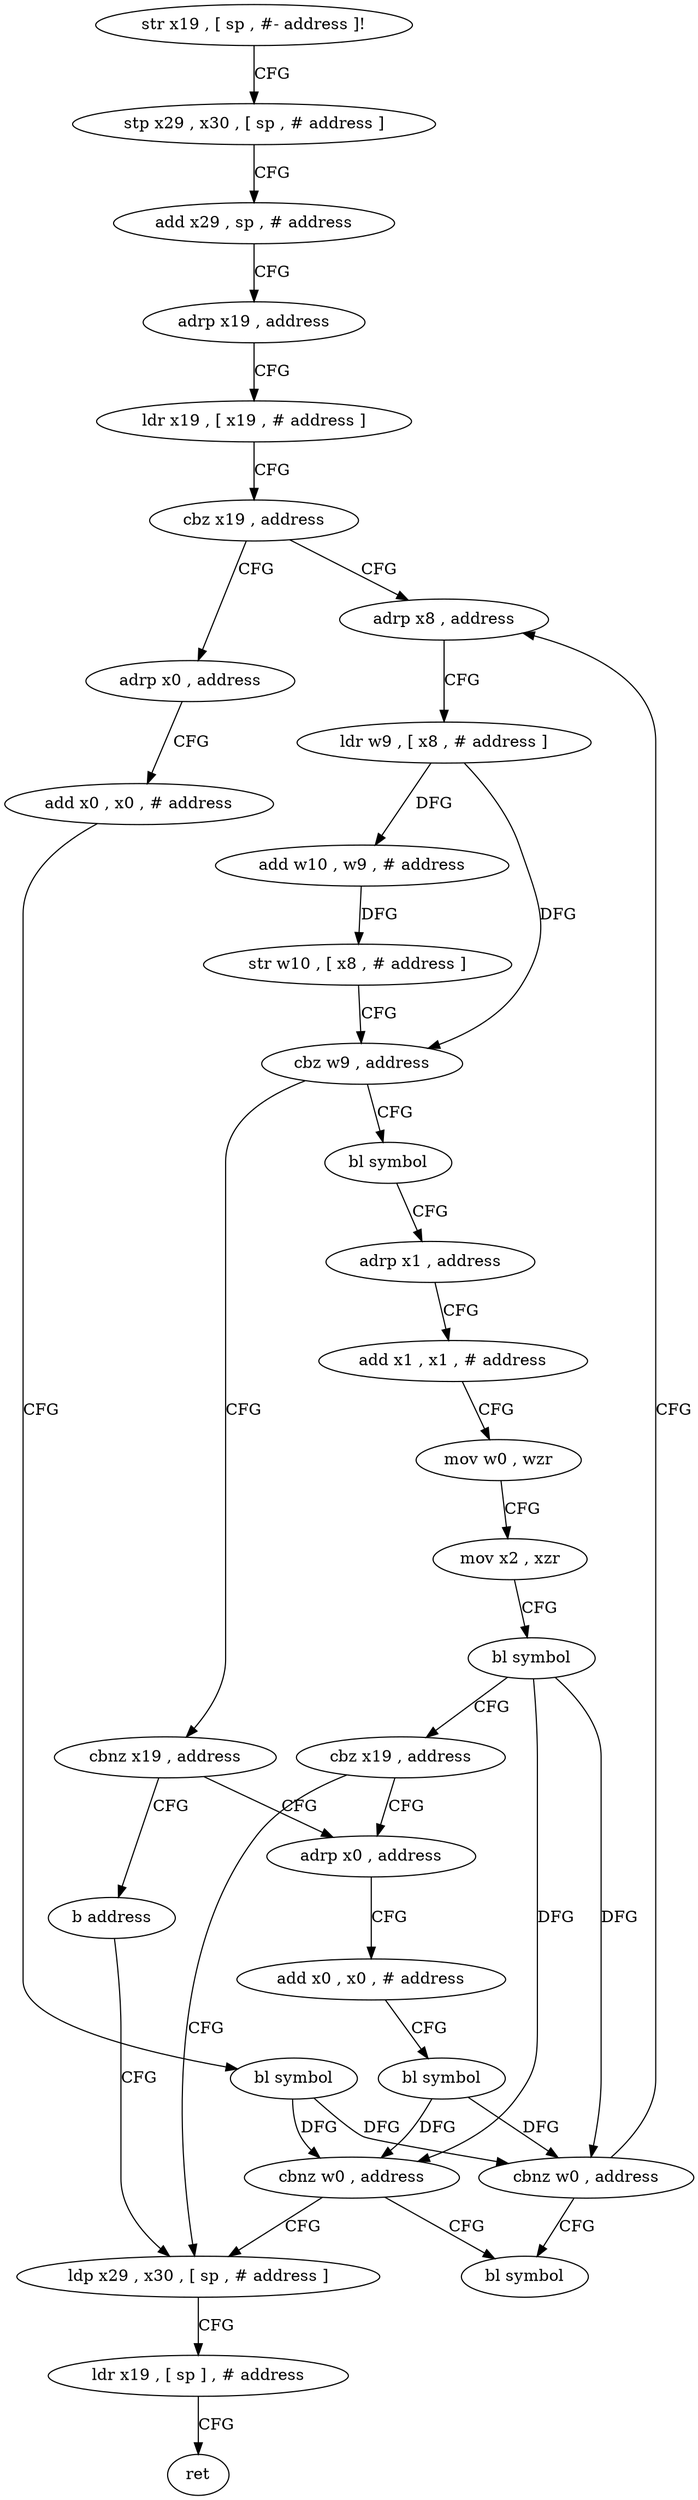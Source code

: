 digraph "func" {
"151640" [label = "str x19 , [ sp , #- address ]!" ]
"151644" [label = "stp x29 , x30 , [ sp , # address ]" ]
"151648" [label = "add x29 , sp , # address" ]
"151652" [label = "adrp x19 , address" ]
"151656" [label = "ldr x19 , [ x19 , # address ]" ]
"151660" [label = "cbz x19 , address" ]
"151680" [label = "adrp x8 , address" ]
"151664" [label = "adrp x0 , address" ]
"151684" [label = "ldr w9 , [ x8 , # address ]" ]
"151688" [label = "add w10 , w9 , # address" ]
"151692" [label = "str w10 , [ x8 , # address ]" ]
"151696" [label = "cbz w9 , address" ]
"151708" [label = "bl symbol" ]
"151700" [label = "cbnz x19 , address" ]
"151668" [label = "add x0 , x0 , # address" ]
"151672" [label = "bl symbol" ]
"151676" [label = "cbnz w0 , address" ]
"151764" [label = "bl symbol" ]
"151712" [label = "adrp x1 , address" ]
"151716" [label = "add x1 , x1 , # address" ]
"151720" [label = "mov w0 , wzr" ]
"151724" [label = "mov x2 , xzr" ]
"151728" [label = "bl symbol" ]
"151732" [label = "cbz x19 , address" ]
"151752" [label = "ldp x29 , x30 , [ sp , # address ]" ]
"151736" [label = "adrp x0 , address" ]
"151704" [label = "b address" ]
"151756" [label = "ldr x19 , [ sp ] , # address" ]
"151760" [label = "ret" ]
"151740" [label = "add x0 , x0 , # address" ]
"151744" [label = "bl symbol" ]
"151748" [label = "cbnz w0 , address" ]
"151640" -> "151644" [ label = "CFG" ]
"151644" -> "151648" [ label = "CFG" ]
"151648" -> "151652" [ label = "CFG" ]
"151652" -> "151656" [ label = "CFG" ]
"151656" -> "151660" [ label = "CFG" ]
"151660" -> "151680" [ label = "CFG" ]
"151660" -> "151664" [ label = "CFG" ]
"151680" -> "151684" [ label = "CFG" ]
"151664" -> "151668" [ label = "CFG" ]
"151684" -> "151688" [ label = "DFG" ]
"151684" -> "151696" [ label = "DFG" ]
"151688" -> "151692" [ label = "DFG" ]
"151692" -> "151696" [ label = "CFG" ]
"151696" -> "151708" [ label = "CFG" ]
"151696" -> "151700" [ label = "CFG" ]
"151708" -> "151712" [ label = "CFG" ]
"151700" -> "151736" [ label = "CFG" ]
"151700" -> "151704" [ label = "CFG" ]
"151668" -> "151672" [ label = "CFG" ]
"151672" -> "151676" [ label = "DFG" ]
"151672" -> "151748" [ label = "DFG" ]
"151676" -> "151764" [ label = "CFG" ]
"151676" -> "151680" [ label = "CFG" ]
"151712" -> "151716" [ label = "CFG" ]
"151716" -> "151720" [ label = "CFG" ]
"151720" -> "151724" [ label = "CFG" ]
"151724" -> "151728" [ label = "CFG" ]
"151728" -> "151732" [ label = "CFG" ]
"151728" -> "151676" [ label = "DFG" ]
"151728" -> "151748" [ label = "DFG" ]
"151732" -> "151752" [ label = "CFG" ]
"151732" -> "151736" [ label = "CFG" ]
"151752" -> "151756" [ label = "CFG" ]
"151736" -> "151740" [ label = "CFG" ]
"151704" -> "151752" [ label = "CFG" ]
"151756" -> "151760" [ label = "CFG" ]
"151740" -> "151744" [ label = "CFG" ]
"151744" -> "151748" [ label = "DFG" ]
"151744" -> "151676" [ label = "DFG" ]
"151748" -> "151764" [ label = "CFG" ]
"151748" -> "151752" [ label = "CFG" ]
}
